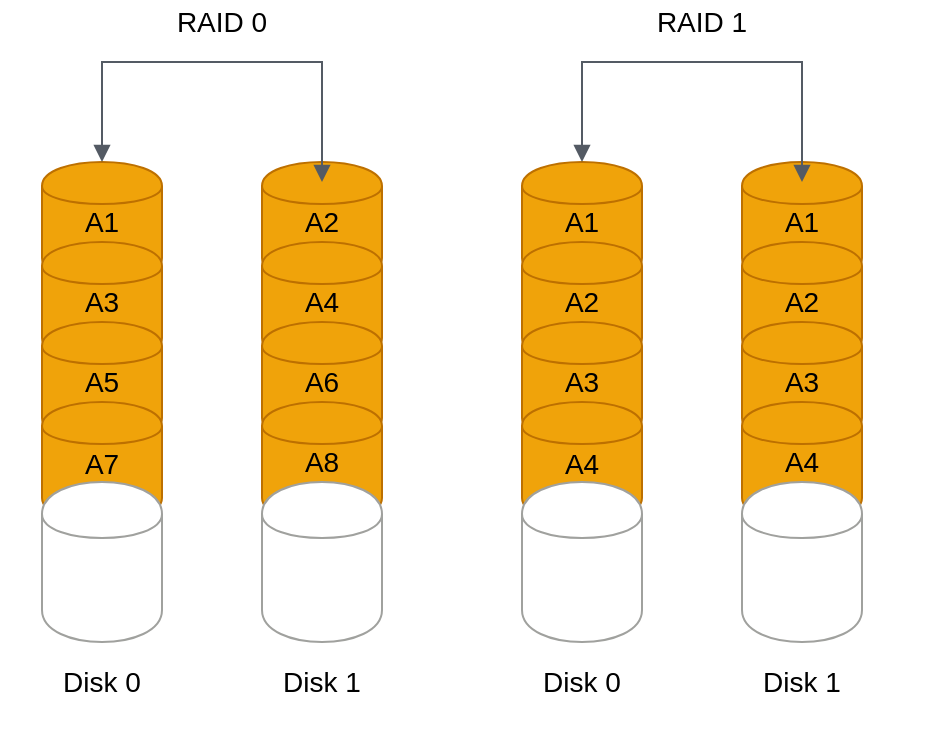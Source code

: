 <mxfile version="12.9.9" type="device"><diagram id="kben0r0gYYd9zOO5OQ2E" name="Page-1"><mxGraphModel dx="1106" dy="808" grid="1" gridSize="10" guides="1" tooltips="1" connect="1" arrows="1" fold="1" page="1" pageScale="1" pageWidth="1654" pageHeight="1169" math="0" shadow="0"><root><mxCell id="0"/><mxCell id="1" parent="0"/><mxCell id="lqVImSwgwtqNuh-WQLAF-24" value="" style="rounded=1;whiteSpace=wrap;html=1;strokeColor=#FFFFFF;fontSize=14;" vertex="1" parent="1"><mxGeometry x="580" y="140" width="460" height="370" as="geometry"/></mxCell><mxCell id="lqVImSwgwtqNuh-WQLAF-1" value="" style="shape=cylinder;whiteSpace=wrap;html=1;boundedLbl=1;backgroundOutline=1;strokeColor=#BD7000;fontSize=14;fillColor=#f0a30a;fontColor=#ffffff;" vertex="1" parent="1"><mxGeometry x="600" y="220" width="60" height="60" as="geometry"/></mxCell><mxCell id="lqVImSwgwtqNuh-WQLAF-2" value="" style="shape=cylinder;whiteSpace=wrap;html=1;boundedLbl=1;backgroundOutline=1;strokeColor=#BD7000;fontSize=14;fillColor=#f0a30a;fontColor=#ffffff;" vertex="1" parent="1"><mxGeometry x="600" y="260" width="60" height="60" as="geometry"/></mxCell><mxCell id="lqVImSwgwtqNuh-WQLAF-3" value="" style="shape=cylinder;whiteSpace=wrap;html=1;boundedLbl=1;backgroundOutline=1;strokeColor=#BD7000;fontSize=14;fillColor=#f0a30a;fontColor=#ffffff;" vertex="1" parent="1"><mxGeometry x="600" y="300" width="60" height="60" as="geometry"/></mxCell><mxCell id="lqVImSwgwtqNuh-WQLAF-4" value="" style="shape=cylinder;whiteSpace=wrap;html=1;boundedLbl=1;backgroundOutline=1;strokeColor=#BD7000;fontSize=14;fillColor=#f0a30a;fontColor=#ffffff;" vertex="1" parent="1"><mxGeometry x="600" y="340" width="60" height="60" as="geometry"/></mxCell><mxCell id="lqVImSwgwtqNuh-WQLAF-5" value="" style="shape=cylinder;whiteSpace=wrap;html=1;boundedLbl=1;backgroundOutline=1;strokeColor=#BD7000;fontSize=14;fillColor=#f0a30a;fontColor=#ffffff;" vertex="1" parent="1"><mxGeometry x="710" y="220" width="60" height="60" as="geometry"/></mxCell><mxCell id="lqVImSwgwtqNuh-WQLAF-6" value="" style="shape=cylinder;whiteSpace=wrap;html=1;boundedLbl=1;backgroundOutline=1;strokeColor=#BD7000;fontSize=14;fillColor=#f0a30a;fontColor=#ffffff;" vertex="1" parent="1"><mxGeometry x="710" y="260" width="60" height="60" as="geometry"/></mxCell><mxCell id="lqVImSwgwtqNuh-WQLAF-7" value="" style="shape=cylinder;whiteSpace=wrap;html=1;boundedLbl=1;backgroundOutline=1;strokeColor=#BD7000;fontSize=14;fillColor=#f0a30a;fontColor=#ffffff;" vertex="1" parent="1"><mxGeometry x="710" y="300" width="60" height="60" as="geometry"/></mxCell><mxCell id="lqVImSwgwtqNuh-WQLAF-8" value="" style="shape=cylinder;whiteSpace=wrap;html=1;boundedLbl=1;backgroundOutline=1;strokeColor=#BD7000;fontSize=14;fillColor=#f0a30a;fontColor=#ffffff;" vertex="1" parent="1"><mxGeometry x="710" y="340" width="60" height="60" as="geometry"/></mxCell><mxCell id="lqVImSwgwtqNuh-WQLAF-9" value="" style="edgeStyle=orthogonalEdgeStyle;html=1;endArrow=block;elbow=vertical;startArrow=block;startFill=1;endFill=1;strokeColor=#545B64;rounded=0;fontSize=14;exitX=0.5;exitY=0;exitDx=0;exitDy=0;" edge="1" parent="1" source="lqVImSwgwtqNuh-WQLAF-1"><mxGeometry width="100" relative="1" as="geometry"><mxPoint x="730" y="410" as="sourcePoint"/><mxPoint x="740" y="230" as="targetPoint"/><Array as="points"><mxPoint x="630" y="170"/><mxPoint x="740" y="170"/></Array></mxGeometry></mxCell><mxCell id="lqVImSwgwtqNuh-WQLAF-10" value="RAID 0" style="text;html=1;strokeColor=none;fillColor=none;align=center;verticalAlign=middle;whiteSpace=wrap;rounded=0;fontSize=14;" vertex="1" parent="1"><mxGeometry x="660" y="140" width="60" height="20" as="geometry"/></mxCell><mxCell id="lqVImSwgwtqNuh-WQLAF-11" value="A1" style="text;html=1;strokeColor=none;fillColor=none;align=center;verticalAlign=middle;whiteSpace=wrap;rounded=0;fontSize=14;" vertex="1" parent="1"><mxGeometry x="610" y="240" width="40" height="20" as="geometry"/></mxCell><mxCell id="lqVImSwgwtqNuh-WQLAF-13" value="A3" style="text;html=1;strokeColor=none;fillColor=none;align=center;verticalAlign=middle;whiteSpace=wrap;rounded=0;fontSize=14;" vertex="1" parent="1"><mxGeometry x="610" y="280" width="40" height="20" as="geometry"/></mxCell><mxCell id="lqVImSwgwtqNuh-WQLAF-14" value="A5" style="text;html=1;strokeColor=none;fillColor=none;align=center;verticalAlign=middle;whiteSpace=wrap;rounded=0;fontSize=14;" vertex="1" parent="1"><mxGeometry x="610" y="320" width="40" height="20" as="geometry"/></mxCell><mxCell id="lqVImSwgwtqNuh-WQLAF-15" value="A7" style="text;html=1;strokeColor=none;fillColor=none;align=center;verticalAlign=middle;whiteSpace=wrap;rounded=0;fontSize=14;" vertex="1" parent="1"><mxGeometry x="610" y="361" width="40" height="20" as="geometry"/></mxCell><mxCell id="lqVImSwgwtqNuh-WQLAF-16" value="A2" style="text;html=1;strokeColor=none;fillColor=none;align=center;verticalAlign=middle;whiteSpace=wrap;rounded=0;fontSize=14;" vertex="1" parent="1"><mxGeometry x="720" y="240" width="40" height="20" as="geometry"/></mxCell><mxCell id="lqVImSwgwtqNuh-WQLAF-17" value="A4" style="text;html=1;strokeColor=none;fillColor=none;align=center;verticalAlign=middle;whiteSpace=wrap;rounded=0;fontSize=14;" vertex="1" parent="1"><mxGeometry x="720" y="280" width="40" height="20" as="geometry"/></mxCell><mxCell id="lqVImSwgwtqNuh-WQLAF-18" value="A6" style="text;html=1;strokeColor=none;fillColor=none;align=center;verticalAlign=middle;whiteSpace=wrap;rounded=0;fontSize=14;" vertex="1" parent="1"><mxGeometry x="720" y="320" width="40" height="20" as="geometry"/></mxCell><mxCell id="lqVImSwgwtqNuh-WQLAF-19" value="A8" style="text;html=1;strokeColor=none;fillColor=none;align=center;verticalAlign=middle;whiteSpace=wrap;rounded=0;fontSize=14;" vertex="1" parent="1"><mxGeometry x="720" y="360" width="40" height="20" as="geometry"/></mxCell><mxCell id="lqVImSwgwtqNuh-WQLAF-20" value="" style="shape=cylinder;whiteSpace=wrap;html=1;boundedLbl=1;backgroundOutline=1;strokeColor=#A0A19E;fontSize=14;" vertex="1" parent="1"><mxGeometry x="600" y="380" width="60" height="80" as="geometry"/></mxCell><mxCell id="lqVImSwgwtqNuh-WQLAF-21" value="" style="shape=cylinder;whiteSpace=wrap;html=1;boundedLbl=1;backgroundOutline=1;strokeColor=#A0A19E;fontSize=14;" vertex="1" parent="1"><mxGeometry x="710" y="380" width="60" height="80" as="geometry"/></mxCell><mxCell id="lqVImSwgwtqNuh-WQLAF-22" value="Disk 0" style="text;html=1;strokeColor=none;fillColor=none;align=center;verticalAlign=middle;whiteSpace=wrap;rounded=0;fontSize=14;" vertex="1" parent="1"><mxGeometry x="600" y="470" width="60" height="20" as="geometry"/></mxCell><mxCell id="lqVImSwgwtqNuh-WQLAF-23" value="Disk 1" style="text;html=1;strokeColor=none;fillColor=none;align=center;verticalAlign=middle;whiteSpace=wrap;rounded=0;fontSize=14;" vertex="1" parent="1"><mxGeometry x="710" y="470" width="60" height="20" as="geometry"/></mxCell><mxCell id="lqVImSwgwtqNuh-WQLAF-25" value="" style="shape=cylinder;whiteSpace=wrap;html=1;boundedLbl=1;backgroundOutline=1;strokeColor=#BD7000;fontSize=14;fillColor=#f0a30a;fontColor=#ffffff;" vertex="1" parent="1"><mxGeometry x="840" y="220" width="60" height="60" as="geometry"/></mxCell><mxCell id="lqVImSwgwtqNuh-WQLAF-26" value="" style="shape=cylinder;whiteSpace=wrap;html=1;boundedLbl=1;backgroundOutline=1;strokeColor=#BD7000;fontSize=14;fillColor=#f0a30a;fontColor=#ffffff;" vertex="1" parent="1"><mxGeometry x="840" y="260" width="60" height="60" as="geometry"/></mxCell><mxCell id="lqVImSwgwtqNuh-WQLAF-27" value="" style="shape=cylinder;whiteSpace=wrap;html=1;boundedLbl=1;backgroundOutline=1;strokeColor=#BD7000;fontSize=14;fillColor=#f0a30a;fontColor=#ffffff;" vertex="1" parent="1"><mxGeometry x="840" y="300" width="60" height="60" as="geometry"/></mxCell><mxCell id="lqVImSwgwtqNuh-WQLAF-28" value="" style="shape=cylinder;whiteSpace=wrap;html=1;boundedLbl=1;backgroundOutline=1;strokeColor=#BD7000;fontSize=14;fillColor=#f0a30a;fontColor=#ffffff;" vertex="1" parent="1"><mxGeometry x="840" y="340" width="60" height="60" as="geometry"/></mxCell><mxCell id="lqVImSwgwtqNuh-WQLAF-29" value="" style="shape=cylinder;whiteSpace=wrap;html=1;boundedLbl=1;backgroundOutline=1;strokeColor=#BD7000;fontSize=14;fillColor=#f0a30a;fontColor=#ffffff;" vertex="1" parent="1"><mxGeometry x="950" y="220" width="60" height="60" as="geometry"/></mxCell><mxCell id="lqVImSwgwtqNuh-WQLAF-30" value="" style="shape=cylinder;whiteSpace=wrap;html=1;boundedLbl=1;backgroundOutline=1;strokeColor=#BD7000;fontSize=14;fillColor=#f0a30a;fontColor=#ffffff;" vertex="1" parent="1"><mxGeometry x="950" y="260" width="60" height="60" as="geometry"/></mxCell><mxCell id="lqVImSwgwtqNuh-WQLAF-31" value="" style="shape=cylinder;whiteSpace=wrap;html=1;boundedLbl=1;backgroundOutline=1;strokeColor=#BD7000;fontSize=14;fillColor=#f0a30a;fontColor=#ffffff;" vertex="1" parent="1"><mxGeometry x="950" y="300" width="60" height="60" as="geometry"/></mxCell><mxCell id="lqVImSwgwtqNuh-WQLAF-32" value="" style="shape=cylinder;whiteSpace=wrap;html=1;boundedLbl=1;backgroundOutline=1;strokeColor=#BD7000;fontSize=14;fillColor=#f0a30a;fontColor=#ffffff;" vertex="1" parent="1"><mxGeometry x="950" y="340" width="60" height="60" as="geometry"/></mxCell><mxCell id="lqVImSwgwtqNuh-WQLAF-33" value="" style="edgeStyle=orthogonalEdgeStyle;html=1;endArrow=block;elbow=vertical;startArrow=block;startFill=1;endFill=1;strokeColor=#545B64;rounded=0;fontSize=14;exitX=0.5;exitY=0;exitDx=0;exitDy=0;" edge="1" parent="1" source="lqVImSwgwtqNuh-WQLAF-25"><mxGeometry width="100" relative="1" as="geometry"><mxPoint x="970" y="410" as="sourcePoint"/><mxPoint x="980" y="230" as="targetPoint"/><Array as="points"><mxPoint x="870" y="170"/><mxPoint x="980" y="170"/></Array></mxGeometry></mxCell><mxCell id="lqVImSwgwtqNuh-WQLAF-34" value="RAID 1" style="text;html=1;strokeColor=none;fillColor=none;align=center;verticalAlign=middle;whiteSpace=wrap;rounded=0;fontSize=14;" vertex="1" parent="1"><mxGeometry x="900" y="140" width="60" height="20" as="geometry"/></mxCell><mxCell id="lqVImSwgwtqNuh-WQLAF-35" value="A1" style="text;html=1;strokeColor=none;fillColor=none;align=center;verticalAlign=middle;whiteSpace=wrap;rounded=0;fontSize=14;" vertex="1" parent="1"><mxGeometry x="850" y="240" width="40" height="20" as="geometry"/></mxCell><mxCell id="lqVImSwgwtqNuh-WQLAF-36" value="A2" style="text;html=1;strokeColor=none;fillColor=none;align=center;verticalAlign=middle;whiteSpace=wrap;rounded=0;fontSize=14;" vertex="1" parent="1"><mxGeometry x="850" y="280" width="40" height="20" as="geometry"/></mxCell><mxCell id="lqVImSwgwtqNuh-WQLAF-37" value="A3" style="text;html=1;strokeColor=none;fillColor=none;align=center;verticalAlign=middle;whiteSpace=wrap;rounded=0;fontSize=14;" vertex="1" parent="1"><mxGeometry x="850" y="320" width="40" height="20" as="geometry"/></mxCell><mxCell id="lqVImSwgwtqNuh-WQLAF-38" value="A4" style="text;html=1;strokeColor=none;fillColor=none;align=center;verticalAlign=middle;whiteSpace=wrap;rounded=0;fontSize=14;" vertex="1" parent="1"><mxGeometry x="850" y="361" width="40" height="20" as="geometry"/></mxCell><mxCell id="lqVImSwgwtqNuh-WQLAF-39" value="A1" style="text;html=1;strokeColor=none;fillColor=none;align=center;verticalAlign=middle;whiteSpace=wrap;rounded=0;fontSize=14;" vertex="1" parent="1"><mxGeometry x="960" y="240" width="40" height="20" as="geometry"/></mxCell><mxCell id="lqVImSwgwtqNuh-WQLAF-40" value="A2" style="text;html=1;strokeColor=none;fillColor=none;align=center;verticalAlign=middle;whiteSpace=wrap;rounded=0;fontSize=14;" vertex="1" parent="1"><mxGeometry x="960" y="280" width="40" height="20" as="geometry"/></mxCell><mxCell id="lqVImSwgwtqNuh-WQLAF-41" value="A3" style="text;html=1;strokeColor=none;fillColor=none;align=center;verticalAlign=middle;whiteSpace=wrap;rounded=0;fontSize=14;" vertex="1" parent="1"><mxGeometry x="960" y="320" width="40" height="20" as="geometry"/></mxCell><mxCell id="lqVImSwgwtqNuh-WQLAF-42" value="A4" style="text;html=1;strokeColor=none;fillColor=none;align=center;verticalAlign=middle;whiteSpace=wrap;rounded=0;fontSize=14;" vertex="1" parent="1"><mxGeometry x="960" y="360" width="40" height="20" as="geometry"/></mxCell><mxCell id="lqVImSwgwtqNuh-WQLAF-43" value="" style="shape=cylinder;whiteSpace=wrap;html=1;boundedLbl=1;backgroundOutline=1;strokeColor=#A0A19E;fontSize=14;" vertex="1" parent="1"><mxGeometry x="840" y="380" width="60" height="80" as="geometry"/></mxCell><mxCell id="lqVImSwgwtqNuh-WQLAF-44" value="" style="shape=cylinder;whiteSpace=wrap;html=1;boundedLbl=1;backgroundOutline=1;strokeColor=#A0A19E;fontSize=14;" vertex="1" parent="1"><mxGeometry x="950" y="380" width="60" height="80" as="geometry"/></mxCell><mxCell id="lqVImSwgwtqNuh-WQLAF-45" value="Disk 0" style="text;html=1;strokeColor=none;fillColor=none;align=center;verticalAlign=middle;whiteSpace=wrap;rounded=0;fontSize=14;" vertex="1" parent="1"><mxGeometry x="840" y="470" width="60" height="20" as="geometry"/></mxCell><mxCell id="lqVImSwgwtqNuh-WQLAF-46" value="Disk 1" style="text;html=1;strokeColor=none;fillColor=none;align=center;verticalAlign=middle;whiteSpace=wrap;rounded=0;fontSize=14;" vertex="1" parent="1"><mxGeometry x="950" y="470" width="60" height="20" as="geometry"/></mxCell></root></mxGraphModel></diagram></mxfile>